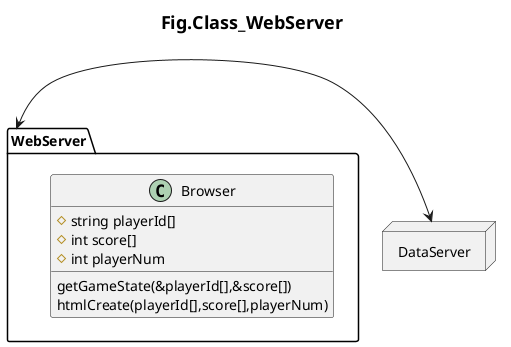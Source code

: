 '作成者 Shoyamamura'
@startuml
title <size:18> Fig.Class_WebServer

  package "WebServer"{
    class Browser{
      #string playerId[]
      #int score[]
      #int playerNum

      getGameState(&playerId[],&score[])
      htmlCreate(playerId[],score[],playerNum)
    }
  }

  package "DataServer" <<node>>{
  }

  WebServer <-> DataServer

@enduml
